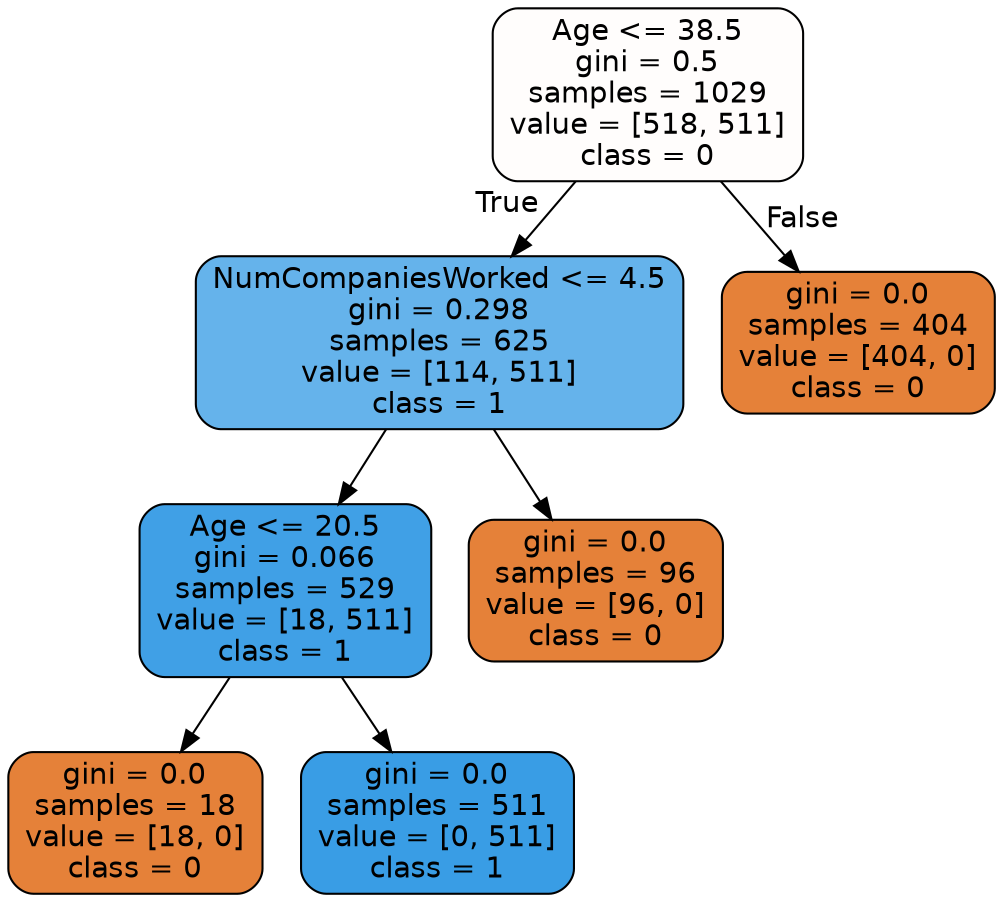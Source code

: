 digraph Tree {
node [shape=box, style="filled, rounded", color="black", fontname="helvetica"] ;
edge [fontname="helvetica"] ;
0 [label="Age <= 38.5\ngini = 0.5\nsamples = 1029\nvalue = [518, 511]\nclass = 0", fillcolor="#fffdfc"] ;
1 [label="NumCompaniesWorked <= 4.5\ngini = 0.298\nsamples = 625\nvalue = [114, 511]\nclass = 1", fillcolor="#65b3eb"] ;
0 -> 1 [labeldistance=2.5, labelangle=45, headlabel="True"] ;
2 [label="Age <= 20.5\ngini = 0.066\nsamples = 529\nvalue = [18, 511]\nclass = 1", fillcolor="#40a0e6"] ;
1 -> 2 ;
3 [label="gini = 0.0\nsamples = 18\nvalue = [18, 0]\nclass = 0", fillcolor="#e58139"] ;
2 -> 3 ;
4 [label="gini = 0.0\nsamples = 511\nvalue = [0, 511]\nclass = 1", fillcolor="#399de5"] ;
2 -> 4 ;
5 [label="gini = 0.0\nsamples = 96\nvalue = [96, 0]\nclass = 0", fillcolor="#e58139"] ;
1 -> 5 ;
6 [label="gini = 0.0\nsamples = 404\nvalue = [404, 0]\nclass = 0", fillcolor="#e58139"] ;
0 -> 6 [labeldistance=2.5, labelangle=-45, headlabel="False"] ;
}